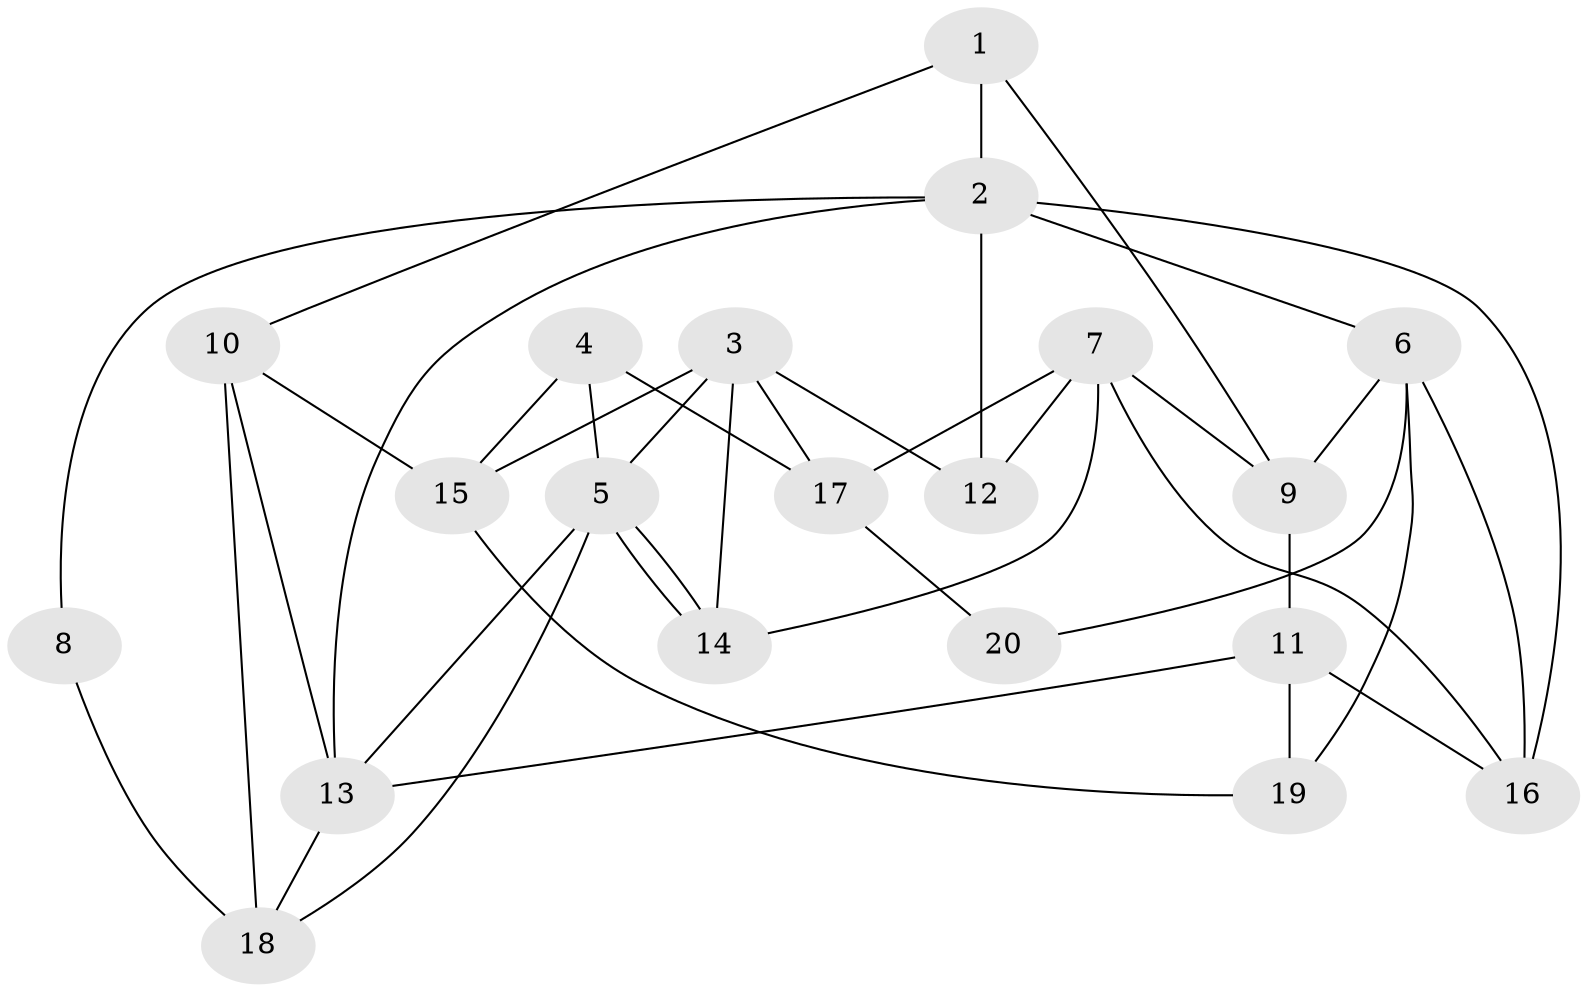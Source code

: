 // Generated by graph-tools (version 1.1) at 2025/46/02/15/25 05:46:28]
// undirected, 20 vertices, 40 edges
graph export_dot {
graph [start="1"]
  node [color=gray90,style=filled];
  1;
  2;
  3;
  4;
  5;
  6;
  7;
  8;
  9;
  10;
  11;
  12;
  13;
  14;
  15;
  16;
  17;
  18;
  19;
  20;
  1 -- 2;
  1 -- 10;
  1 -- 9;
  2 -- 16;
  2 -- 12;
  2 -- 6;
  2 -- 8;
  2 -- 13;
  3 -- 5;
  3 -- 15;
  3 -- 12;
  3 -- 14;
  3 -- 17;
  4 -- 17;
  4 -- 5;
  4 -- 15;
  5 -- 13;
  5 -- 14;
  5 -- 14;
  5 -- 18;
  6 -- 9;
  6 -- 16;
  6 -- 19;
  6 -- 20;
  7 -- 9;
  7 -- 14;
  7 -- 12;
  7 -- 16;
  7 -- 17;
  8 -- 18;
  9 -- 11;
  10 -- 18;
  10 -- 15;
  10 -- 13;
  11 -- 16;
  11 -- 13;
  11 -- 19;
  13 -- 18;
  15 -- 19;
  17 -- 20;
}
